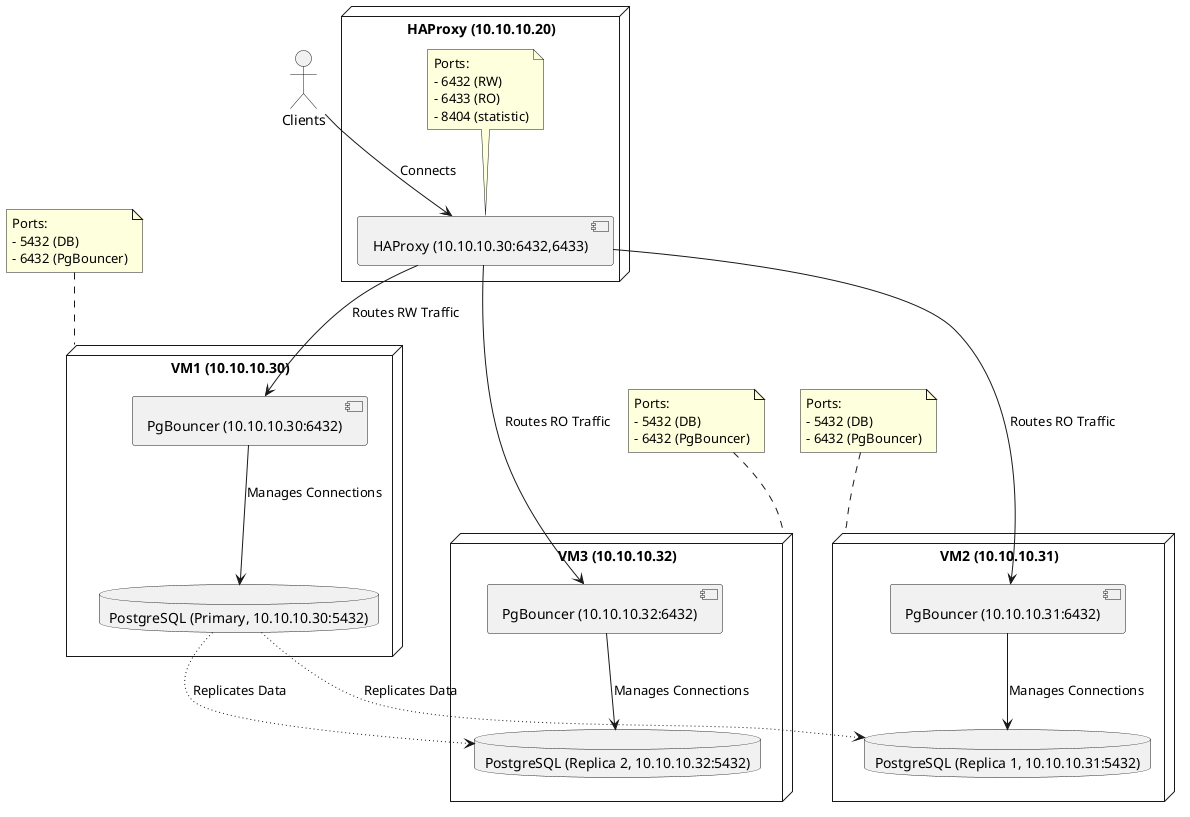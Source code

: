 @startuml
top to bottom direction

skinparam rectrangle {
    linetype ortho
    ArrowThickness 2
    defaultTextAlignment center
    BackgroundColor #F9F9F9
    BorderColor Black
    RoundCorner 10
}

actor "Clients" as Clients

node "HAProxy (10.10.10.20)" {
    component "HAProxy (10.10.10.30:6432,6433)" as HAProxy {
    }
    note top of HAProxy
      Ports:
      - 6432 (RW)
      - 6433 (RO)
      - 8404 (statistic)
    end note
}

node "VM1 (10.10.10.30)" as VM1 {
    database "PostgreSQL (Primary, 10.10.10.30:5432)" as PostgreSQLPrimary
    component "PgBouncer (10.10.10.30:6432)" as PgBouncerPrimary
}
note top of VM1
  Ports:
  - 5432 (DB)
  - 6432 (PgBouncer)
end note

together {
    node "VM2 (10.10.10.31)" as VM2 {
        database "PostgreSQL (Replica 1, 10.10.10.31:5432)" as PostgreSQLReplica1
        component "PgBouncer (10.10.10.31:6432)" as PgBouncerReplica1
    }

    node "VM3 (10.10.10.32)" as VM3 {
        database "PostgreSQL (Replica 2, 10.10.10.32:5432)" as PostgreSQLReplica2
        component "PgBouncer (10.10.10.32:6432)" as PgBouncerReplica2
    }
}
note top of VM2
  Ports:
  - 5432 (DB)
  - 6432 (PgBouncer)
end note

note top of VM3
  Ports:
  - 5432 (DB)
  - 6432 (PgBouncer)
end note

Clients -down-> HAProxy : Connects
HAProxy -down-> PgBouncerPrimary : Routes RW Traffic
HAProxy -down-> PgBouncerReplica1 : Routes RO Traffic
HAProxy -down-> PgBouncerReplica2 : Routes RO Traffic

PgBouncerPrimary --> PostgreSQLPrimary : Manages Connections
PgBouncerReplica1 --> PostgreSQLReplica1 : Manages Connections
PgBouncerReplica2 --> PostgreSQLReplica2 : Manages Connections

PostgreSQLPrimary ~~> PostgreSQLReplica1 : Replicates Data
PostgreSQLPrimary ~~> PostgreSQLReplica2 : Replicates Data

@enduml
